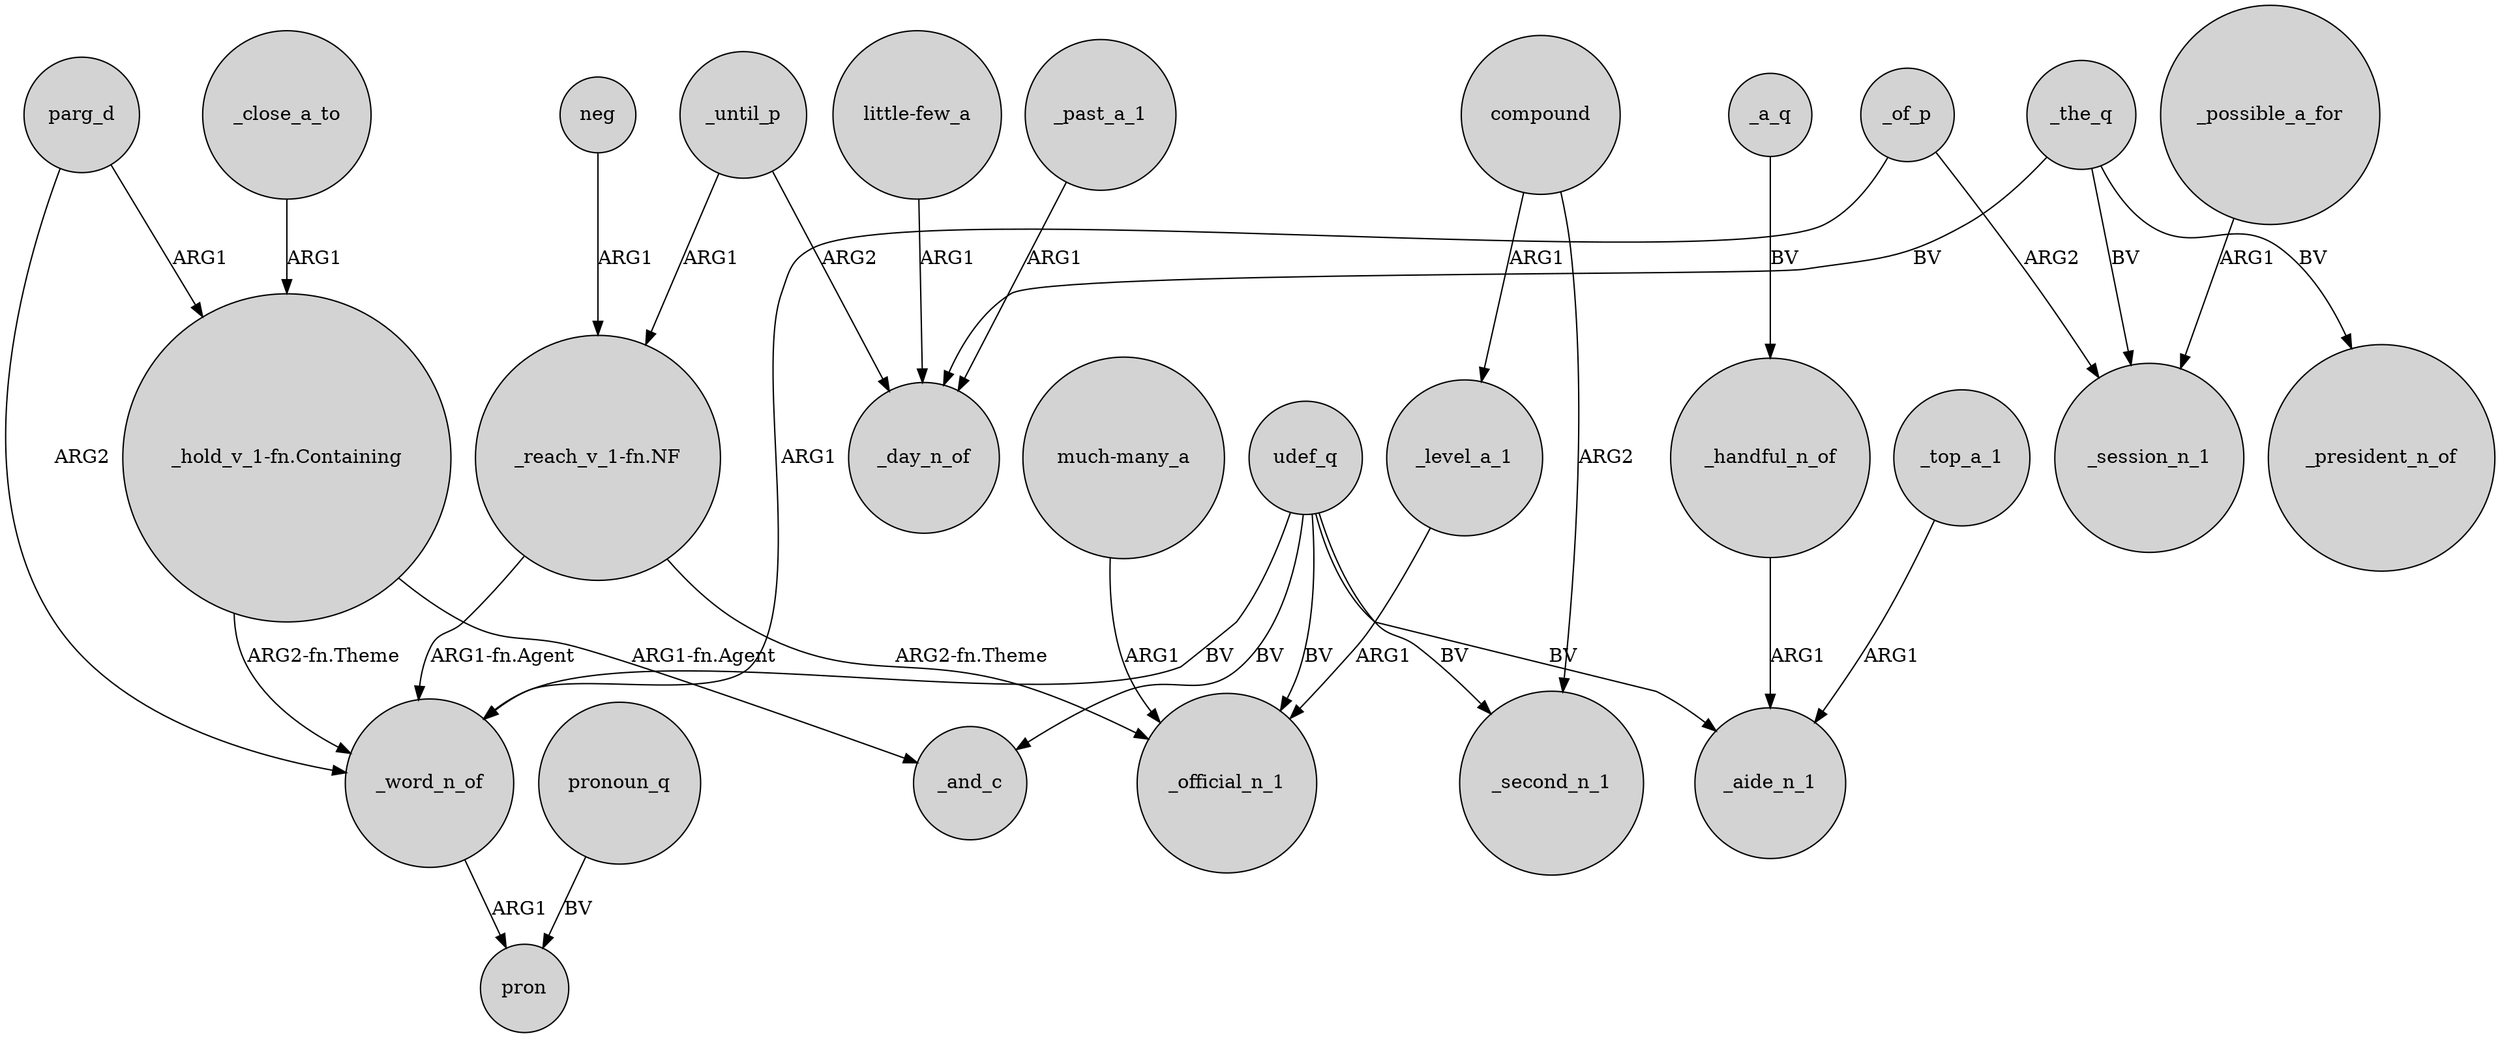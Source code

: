digraph {
	node [shape=circle style=filled]
	_close_a_to -> "_hold_v_1-fn.Containing" [label=ARG1]
	parg_d -> _word_n_of [label=ARG2]
	_level_a_1 -> _official_n_1 [label=ARG1]
	_handful_n_of -> _aide_n_1 [label=ARG1]
	_the_q -> _session_n_1 [label=BV]
	_until_p -> "_reach_v_1-fn.NF" [label=ARG1]
	"_hold_v_1-fn.Containing" -> _word_n_of [label="ARG2-fn.Theme"]
	"little-few_a" -> _day_n_of [label=ARG1]
	udef_q -> _aide_n_1 [label=BV]
	"_hold_v_1-fn.Containing" -> _and_c [label="ARG1-fn.Agent"]
	_top_a_1 -> _aide_n_1 [label=ARG1]
	neg -> "_reach_v_1-fn.NF" [label=ARG1]
	udef_q -> _word_n_of [label=BV]
	parg_d -> "_hold_v_1-fn.Containing" [label=ARG1]
	_possible_a_for -> _session_n_1 [label=ARG1]
	_word_n_of -> pron [label=ARG1]
	"_reach_v_1-fn.NF" -> _word_n_of [label="ARG1-fn.Agent"]
	_until_p -> _day_n_of [label=ARG2]
	compound -> _second_n_1 [label=ARG2]
	_the_q -> _day_n_of [label=BV]
	pronoun_q -> pron [label=BV]
	_of_p -> _word_n_of [label=ARG1]
	udef_q -> _official_n_1 [label=BV]
	udef_q -> _second_n_1 [label=BV]
	_a_q -> _handful_n_of [label=BV]
	_the_q -> _president_n_of [label=BV]
	"_reach_v_1-fn.NF" -> _official_n_1 [label="ARG2-fn.Theme"]
	_of_p -> _session_n_1 [label=ARG2]
	"much-many_a" -> _official_n_1 [label=ARG1]
	compound -> _level_a_1 [label=ARG1]
	udef_q -> _and_c [label=BV]
	_past_a_1 -> _day_n_of [label=ARG1]
}
